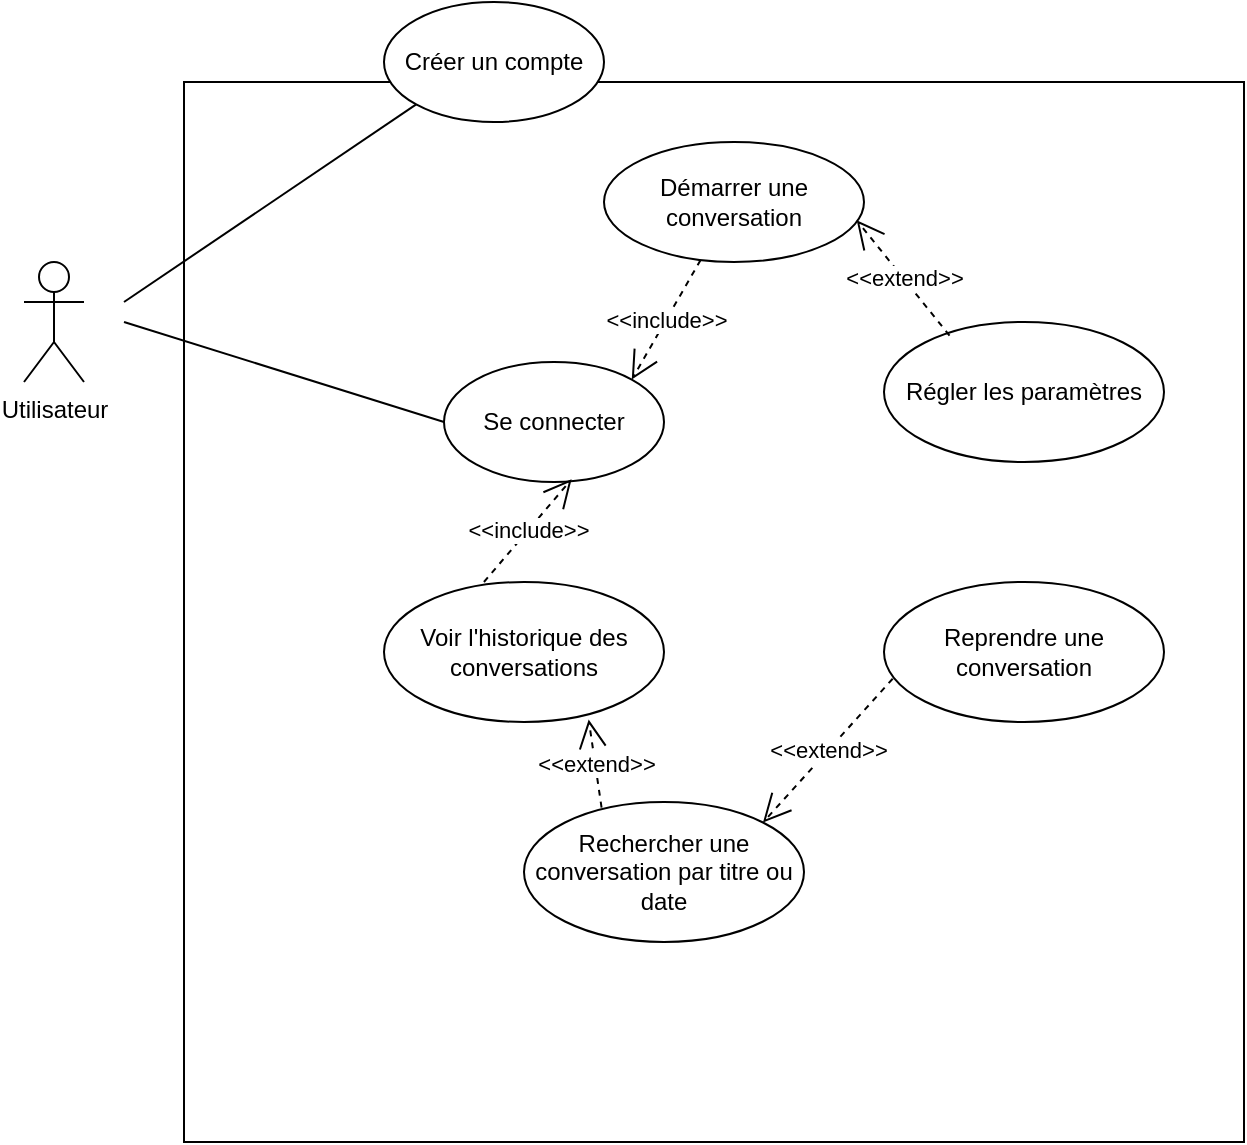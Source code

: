 <mxfile>
    <diagram name="Page-1" id="7XtTj-USBvoYxYCN9RBz">
        <mxGraphModel dx="984" dy="346" grid="1" gridSize="10" guides="1" tooltips="1" connect="1" arrows="1" fold="1" page="1" pageScale="1" pageWidth="827" pageHeight="1169" math="0" shadow="0">
            <root>
                <mxCell id="0"/>
                <mxCell id="1" parent="0"/>
                <mxCell id="51kbtcMMYm9rbuUGopCg-25" value="" style="whiteSpace=wrap;html=1;aspect=fixed;" parent="1" vertex="1">
                    <mxGeometry x="130" y="100" width="530" height="530" as="geometry"/>
                </mxCell>
                <mxCell id="51kbtcMMYm9rbuUGopCg-1" value="Utilisateur" style="shape=umlActor;verticalLabelPosition=bottom;verticalAlign=top;html=1;" parent="1" vertex="1">
                    <mxGeometry x="50" y="190" width="30" height="60" as="geometry"/>
                </mxCell>
                <mxCell id="51kbtcMMYm9rbuUGopCg-2" value="Créer un compte" style="ellipse;whiteSpace=wrap;html=1;" parent="1" vertex="1">
                    <mxGeometry x="230" y="60" width="110" height="60" as="geometry"/>
                </mxCell>
                <mxCell id="51kbtcMMYm9rbuUGopCg-3" value="Se connecter" style="ellipse;whiteSpace=wrap;html=1;" parent="1" vertex="1">
                    <mxGeometry x="260" y="240" width="110" height="60" as="geometry"/>
                </mxCell>
                <mxCell id="51kbtcMMYm9rbuUGopCg-4" value="Démarrer une conversation" style="ellipse;whiteSpace=wrap;html=1;" parent="1" vertex="1">
                    <mxGeometry x="340" y="130" width="130" height="60" as="geometry"/>
                </mxCell>
                <mxCell id="51kbtcMMYm9rbuUGopCg-5" value="Régler les paramètres" style="ellipse;whiteSpace=wrap;html=1;" parent="1" vertex="1">
                    <mxGeometry x="480" y="220" width="140" height="70" as="geometry"/>
                </mxCell>
                <mxCell id="51kbtcMMYm9rbuUGopCg-6" value="Voir l'historique des conversations" style="ellipse;whiteSpace=wrap;html=1;" parent="1" vertex="1">
                    <mxGeometry x="230" y="350" width="140" height="70" as="geometry"/>
                </mxCell>
                <mxCell id="51kbtcMMYm9rbuUGopCg-7" value="Reprendre une conversation" style="ellipse;whiteSpace=wrap;html=1;" parent="1" vertex="1">
                    <mxGeometry x="480" y="350" width="140" height="70" as="geometry"/>
                </mxCell>
                <mxCell id="51kbtcMMYm9rbuUGopCg-8" value="&amp;lt;&amp;lt;include&amp;gt;&amp;gt;" style="endArrow=open;endSize=12;dashed=1;html=1;rounded=0;entryX=1;entryY=0;entryDx=0;entryDy=0;" parent="1" source="51kbtcMMYm9rbuUGopCg-4" target="51kbtcMMYm9rbuUGopCg-3" edge="1">
                    <mxGeometry width="160" relative="1" as="geometry">
                        <mxPoint x="330" y="280" as="sourcePoint"/>
                        <mxPoint x="320" y="310" as="targetPoint"/>
                    </mxGeometry>
                </mxCell>
                <mxCell id="51kbtcMMYm9rbuUGopCg-9" value="&amp;lt;&amp;lt;include&amp;gt;&amp;gt;" style="endArrow=open;endSize=12;dashed=1;html=1;rounded=0;exitX=0.357;exitY=0;exitDx=0;exitDy=0;exitPerimeter=0;entryX=0.58;entryY=0.977;entryDx=0;entryDy=0;entryPerimeter=0;" parent="1" source="51kbtcMMYm9rbuUGopCg-6" target="51kbtcMMYm9rbuUGopCg-3" edge="1">
                    <mxGeometry width="160" relative="1" as="geometry">
                        <mxPoint x="397" y="310" as="sourcePoint"/>
                        <mxPoint x="270" y="300" as="targetPoint"/>
                    </mxGeometry>
                </mxCell>
                <mxCell id="51kbtcMMYm9rbuUGopCg-19" value="" style="endArrow=none;html=1;rounded=0;entryX=0;entryY=0.5;entryDx=0;entryDy=0;" parent="1" target="51kbtcMMYm9rbuUGopCg-3" edge="1">
                    <mxGeometry relative="1" as="geometry">
                        <mxPoint x="100" y="220" as="sourcePoint"/>
                        <mxPoint x="260" y="220" as="targetPoint"/>
                    </mxGeometry>
                </mxCell>
                <mxCell id="51kbtcMMYm9rbuUGopCg-20" value="" style="endArrow=none;html=1;rounded=0;entryX=0;entryY=1;entryDx=0;entryDy=0;" parent="1" target="51kbtcMMYm9rbuUGopCg-2" edge="1">
                    <mxGeometry relative="1" as="geometry">
                        <mxPoint x="100" y="210" as="sourcePoint"/>
                        <mxPoint x="260" y="190" as="targetPoint"/>
                    </mxGeometry>
                </mxCell>
                <mxCell id="51kbtcMMYm9rbuUGopCg-21" value="Rechercher une conversation par titre ou date" style="ellipse;whiteSpace=wrap;html=1;" parent="1" vertex="1">
                    <mxGeometry x="300" y="460" width="140" height="70" as="geometry"/>
                </mxCell>
                <mxCell id="51kbtcMMYm9rbuUGopCg-22" value="&amp;lt;&amp;lt;extend&amp;gt;&amp;gt;" style="endArrow=open;endSize=12;dashed=1;html=1;rounded=0;exitX=0.277;exitY=0.04;exitDx=0;exitDy=0;exitPerimeter=0;entryX=0.731;entryY=0.983;entryDx=0;entryDy=0;entryPerimeter=0;" parent="1" source="51kbtcMMYm9rbuUGopCg-21" target="51kbtcMMYm9rbuUGopCg-6" edge="1">
                    <mxGeometry width="160" relative="1" as="geometry">
                        <mxPoint x="330" y="280" as="sourcePoint"/>
                        <mxPoint x="490" y="280" as="targetPoint"/>
                    </mxGeometry>
                </mxCell>
                <mxCell id="51kbtcMMYm9rbuUGopCg-23" value="&amp;lt;&amp;lt;extend&amp;gt;&amp;gt;" style="endArrow=open;endSize=12;dashed=1;html=1;rounded=0;exitX=0.031;exitY=0.691;exitDx=0;exitDy=0;exitPerimeter=0;entryX=1;entryY=0;entryDx=0;entryDy=0;" parent="1" source="51kbtcMMYm9rbuUGopCg-7" target="51kbtcMMYm9rbuUGopCg-21" edge="1">
                    <mxGeometry width="160" relative="1" as="geometry">
                        <mxPoint x="330" y="280" as="sourcePoint"/>
                        <mxPoint x="490" y="280" as="targetPoint"/>
                    </mxGeometry>
                </mxCell>
                <mxCell id="51kbtcMMYm9rbuUGopCg-24" value="&amp;lt;&amp;lt;extend&amp;gt;&amp;gt;" style="endArrow=open;endSize=12;dashed=1;html=1;rounded=0;exitX=0.234;exitY=0.097;exitDx=0;exitDy=0;exitPerimeter=0;entryX=0.972;entryY=0.653;entryDx=0;entryDy=0;entryPerimeter=0;" parent="1" source="51kbtcMMYm9rbuUGopCg-5" target="51kbtcMMYm9rbuUGopCg-4" edge="1">
                    <mxGeometry width="160" relative="1" as="geometry">
                        <mxPoint x="330" y="280" as="sourcePoint"/>
                        <mxPoint x="315" y="190" as="targetPoint"/>
                    </mxGeometry>
                </mxCell>
            </root>
        </mxGraphModel>
    </diagram>
</mxfile>